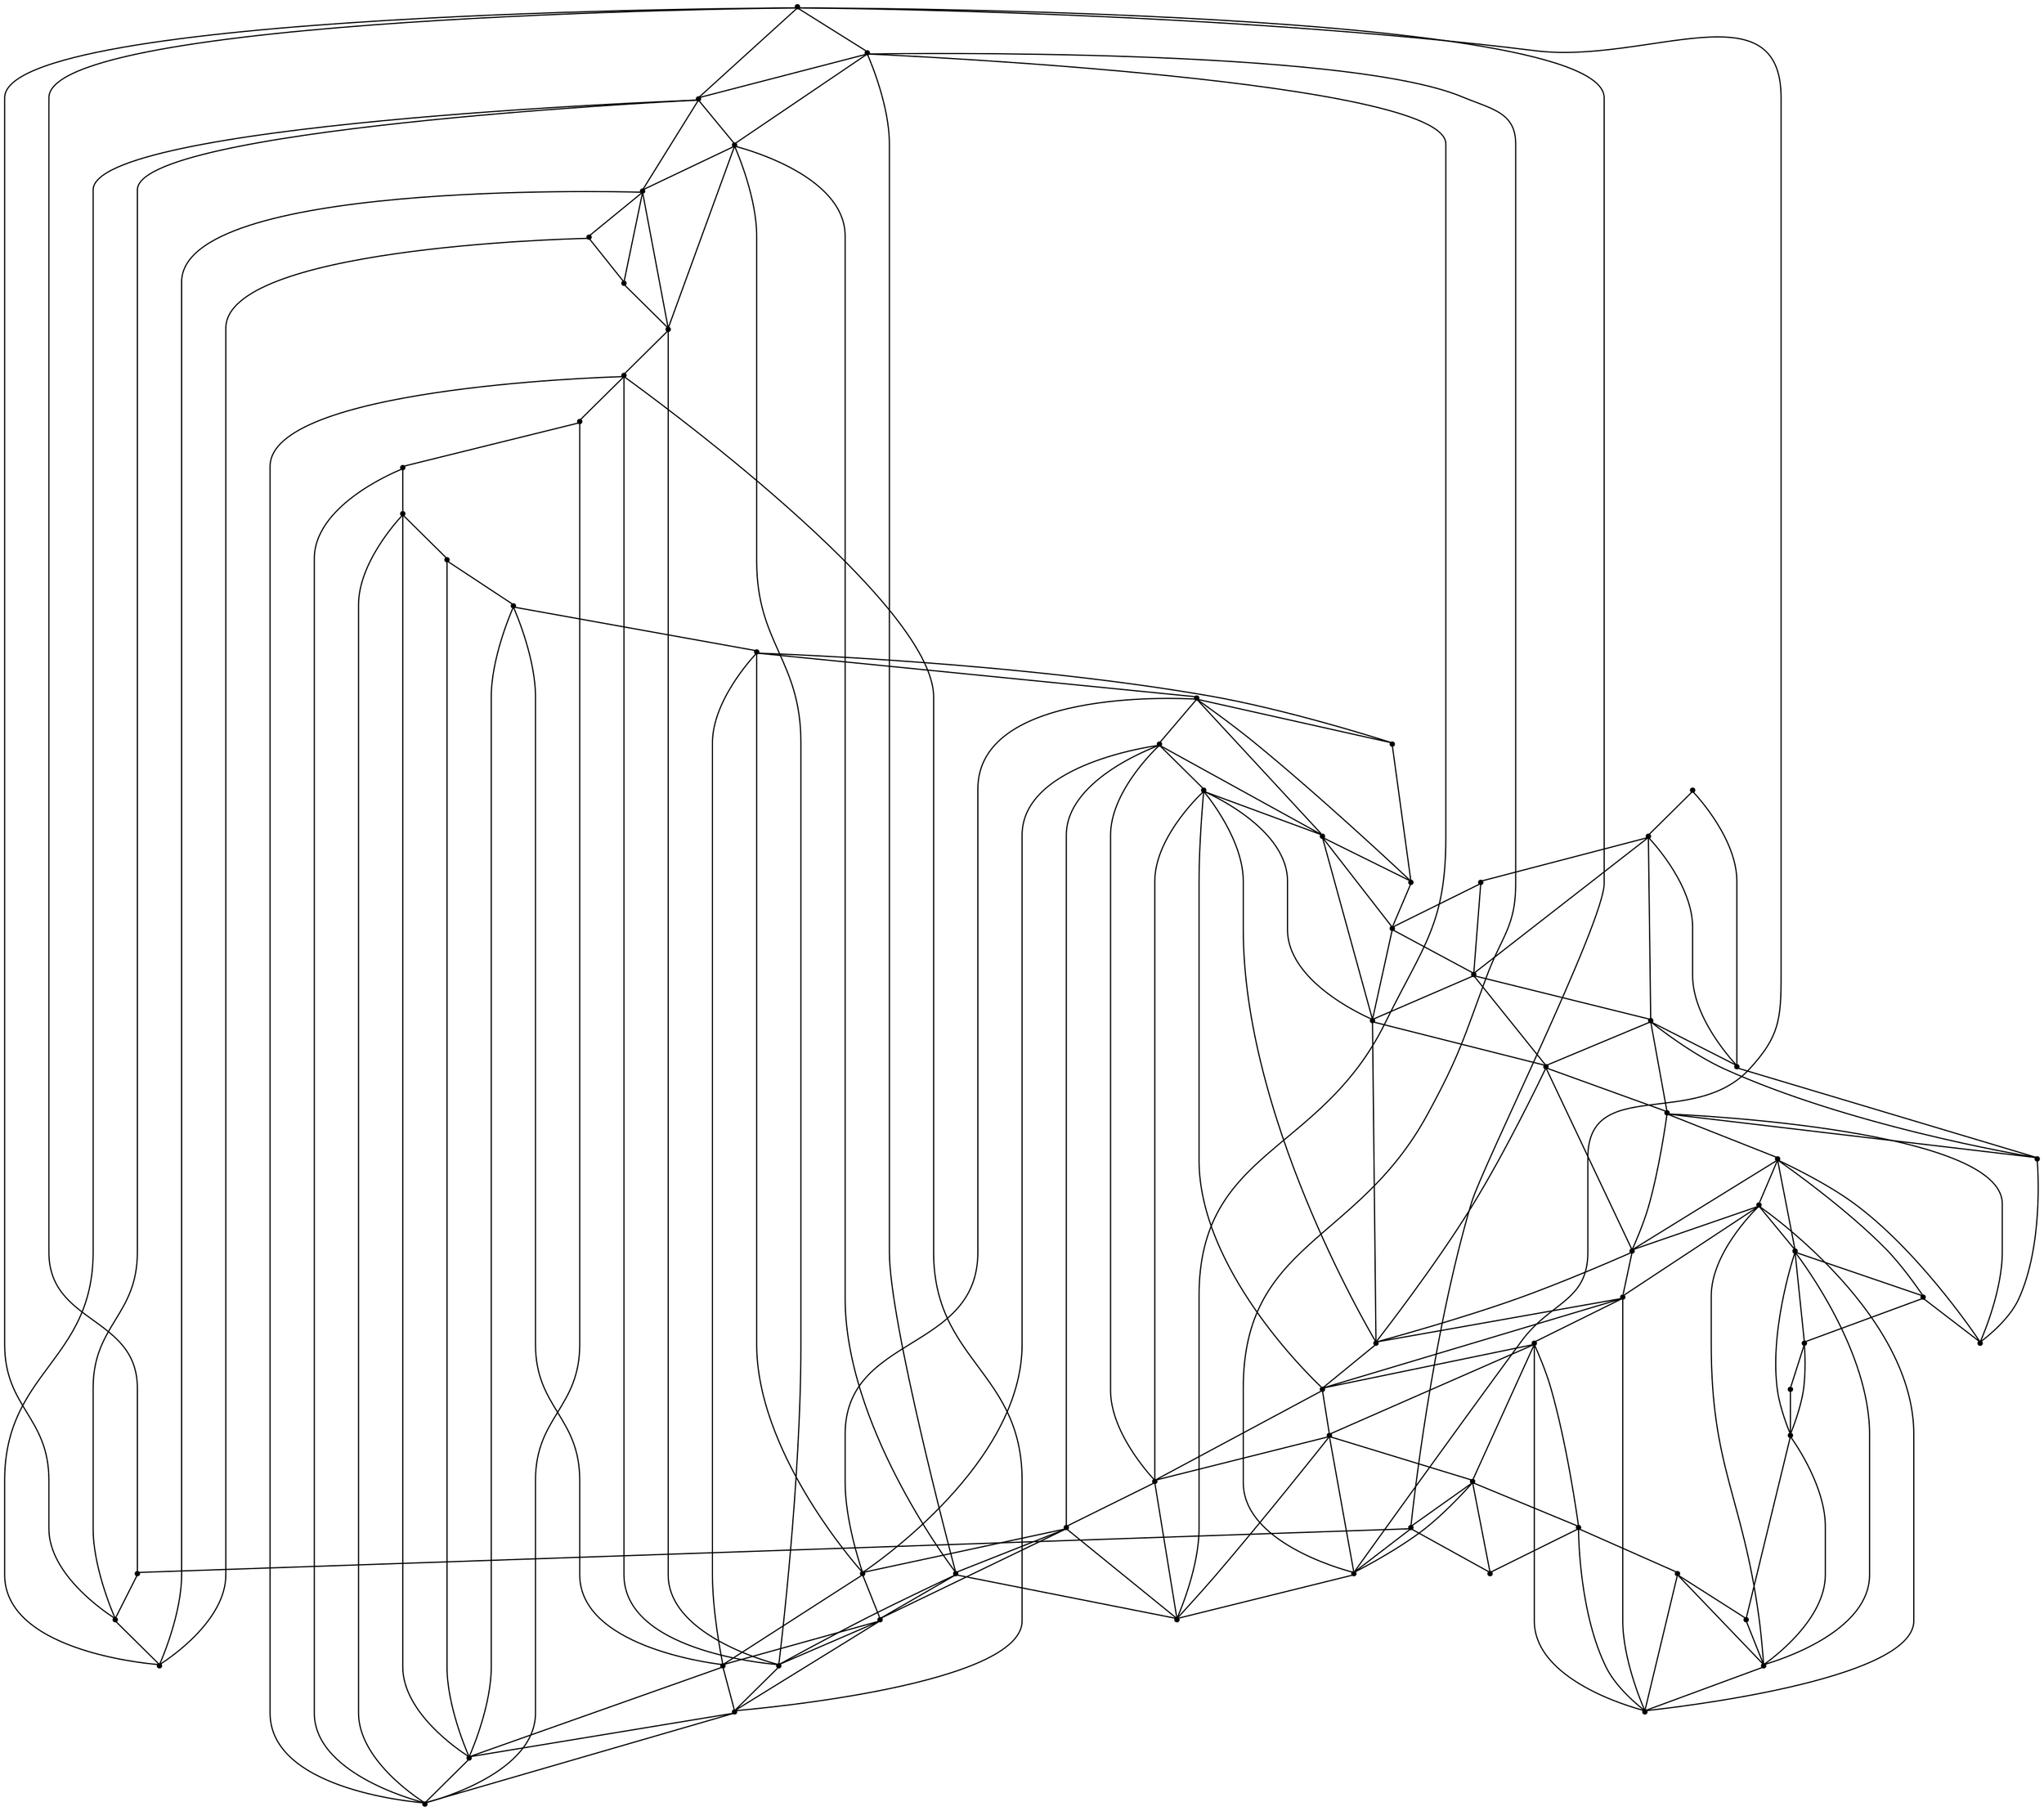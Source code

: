 graph {
  node [shape=point,comment="{\"directed\":false,\"doi\":\"10.1007/978-3-662-45803-7_12\",\"figure\":\"? (6)\"}"]

  v0 [pos="1467.3912681643799,2079.393938668051"]
  v1 [pos="1491.3668866371193,2065.8076460171264"]
  v2 [pos="1516.489139674109,2051.5711155958006"]
  v3 [pos="1539.163644128486,2038.0139570574609"]
  v4 [pos="1539.784997649431,1927.1310512374462"]
  v5 [pos="1524.257140296598,1900.6505601384888"]
  v6 [pos="1539.0927668171678,1957.242492437605"]
  v7 [pos="1524.2570130482832,2012.1962988256114"]
  v8 [pos="1539.163644128486,2067.812938080726"]
  v9 [pos="1524.2571402965978,1982.0806592598838"]
  v10 [pos="1524.2570130482832,2093.6223268046365"]
  v11 [pos="1516.4765420909484,1940.337964308771"]
  v12 [pos="1403.8246270255172,1970.4411360009908"]
  v13 [pos="1426.6701532149239,1957.2384212952352"]
  v14 [pos="1448.7735672326837,1944.0816341643404"]
  v15 [pos="1473.1619792384859,1930.0492969775078"]
  v16 [pos="1500.177305454075,1914.5036398378447"]
  v17 [pos="1448.7819656214574,2055.314658228171"]
  v18 [pos="1473.1745768216467,2041.2782498989686"]
  v19 [pos="1500.1899030372356,2025.7366639016752"]
  v20 [pos="1498.3093001934822,1884.9547796239335"]
  v21 [pos="1498.4467283734168,1996.9842209138862"]
  v22 [pos="1498.4468556217316,2108.526015681838"]
  v23 [pos="1491.3583610000308,1954.5746219532957"]
  v24 [pos="1468.4877668926174,1884.9589779895027"]
  v25 [pos="1468.6295215152536,1996.9884192794552"]
  v26 [pos="1468.6295215152536,2108.530214047407"]
  v27 [pos="1442.8149103976857,1900.6545040576598"]
  v28 [pos="1467.3827425272916,1968.1609146042204"]
  v29 [pos="1441.5765297984972,2012.8591316927195"]
  v30 [pos="1442.8066392572268,2093.6223268046365"]
  v31 [pos="1420.219681643401,2106.5373898573152"]
  v32 [pos="1442.8067665055414,1982.0806592598838"]
  v33 [pos="1427.9084065657976,1926.4680911471396"]
  v34 [pos="1427.9166777062567,2037.6971712917991"]
  v35 [pos="1376.8216438964594,2096.907357027591"]
  v36 [pos="1352.429159944585,2110.9438925799923"]
  v37 [pos="1403.8369701120484,2081.3658982534967"]
  v38 [pos="1427.9084065657978,2067.817136446295"]
  v39 [pos="1420.1196644680042,1996.2796588374863"]
  v40 [pos="1419.9819817914397,1884.250090324335"]
  v41 [pos="1400.8514701512838,1942.3390580068017"]
  v42 [pos="1370.8841102817105,1912.073040619784"]
  v43 [pos="1345.303381566661,1926.4722895127084"]
  v44 [pos="1394.8597287544499,1898.4867479688592"]
  v45 [pos="1402.0981218909315,2052.6091296769396"]
  v46 [pos="1395.0016106254009,2010.516189258812"]
  v47 [pos="1371.0467336279667,1942.3390580068017"]
  v48 [pos="1330.3924240437566,2012.1922276832415"]
  v49 [pos="1352.4166896097393,2000.0191303274867"]
  v50 [pos="1376.8051016155412,1985.9867931406543"]
  v51 [pos="1372.2851142271552,2052.9177731578616"]
  v52 [pos="1371.0259921526615,2024.0984107673664"]
  v53 [pos="1345.2280505643266,1957.2426196608044"]
  v54 [pos="1346.466431163515,2067.8213348118643"]
  v55 [pos="1352.0413070812142,1888.3898059985809"]
  v56 [pos="1345.3029998217169,2038.013957057461"]
  v57 [pos="1322.607753892035,1940.3420354511409"]
  v58 [pos="1297.4894455528024,1954.5785658724665"]
  v59 [pos="1322.6119530864219,2051.8837029958936"]
  v60 [pos="1297.6187298405928,2065.8451768608493"]
  v61 [pos="1330.3964959898287,1982.0806592598838"]
  v62 [pos="1330.3964959898287,2093.6224540278354"]
  v63 [pos="1330.3924240437564,1900.6505601384888"]
  v64 [pos="1306.3125892012335,1914.5075837570157"]
  v65 [pos="1306.3167883956203,2026.049378524967"]
  v66 [pos="1304.5779401745033,1997.2927371716091"]
  v67 [pos="1304.5821393688902,2108.526015681838"]
  v68 [pos="1304.5778129261887,1885.7509424036575"]

  v0 -- v30 [id="-1",pos="1467.3912681643799,2079.393938668051 1458.6680462551096,2084.7594498652497 1458.6680462551096,2084.7594498652497 1458.6680462551096,2084.7594498652497 1442.8066392572268,2093.6223268046365 1442.8066392572268,2093.6223268046365 1442.8066392572268,2093.6223268046365"]
  v58 -- v66 [id="-2",pos="1297.4894455528024,1954.5785658724665 1304.5779401745033,1997.2927371716091 1304.5779401745033,1997.2927371716091 1304.5779401745033,1997.2927371716091"]
  v66 -- v61 [id="-3",pos="1304.5779401745033,1997.2927371716091 1330.3964959898287,1982.0806592598838 1330.3964959898287,1982.0806592598838 1330.3964959898287,1982.0806592598838"]
  v68 -- v63 [id="-4",pos="1304.5778129261887,1885.7509424036575 1330.3924240437564,1900.6505601384888 1330.3924240437564,1900.6505601384888 1330.3924240437564,1900.6505601384888"]
  v66 -- v48 [id="-5",pos="1304.5779401745033,1997.2927371716091 1330.3924240437566,2012.1922276832415 1330.3924240437566,2012.1922276832415 1330.3924240437566,2012.1922276832415"]
  v68 -- v64 [id="-6",pos="1304.5778129261887,1885.7509424036575 1306.3125892012335,1914.5075837570157 1306.3125892012335,1914.5075837570157 1306.3125892012335,1914.5075837570157"]
  v67 -- v62 [id="-7",pos="1304.5821393688902,2108.526015681838 1330.3964959898287,2093.6224540278354 1330.3964959898287,2093.6224540278354 1330.3964959898287,2093.6224540278354"]
  v64 -- v58 [id="-8",pos="1306.3125892012335,1914.5075837570157 1297.4894455528024,1954.5785658724665 1297.4894455528024,1954.5785658724665 1297.4894455528024,1954.5785658724665"]
  v65 -- v66 [id="-9",pos="1306.3167883956203,2026.049378524967 1304.5779401745033,1997.2927371716091 1304.5779401745033,1997.2927371716091 1304.5779401745033,1997.2927371716091"]
  v65 -- v60 [id="-10",pos="1306.3167883956203,2026.049378524967 1297.6187298405928,2065.8451768608493 1297.6187298405928,2065.8451768608493 1297.6187298405928,2065.8451768608493"]
  v57 -- v53 [id="-11",pos="1322.607753892035,1940.3420354511409 1345.2280505643266,1957.2426196608044 1345.2280505643266,1957.2426196608044 1345.2280505643266,1957.2426196608044"]
  v57 -- v61 [id="-12",pos="1322.607753892035,1940.3420354511409 1330.3964959898287,1982.0806592598838 1330.3964959898287,1982.0806592598838 1330.3964959898287,1982.0806592598838"]
  v57 -- v64 [id="-13",pos="1322.607753892035,1940.3420354511409 1306.3125892012335,1914.5075837570157 1306.3125892012335,1914.5075837570157 1306.3125892012335,1914.5075837570157"]
  v59 -- v54 [id="-14",pos="1322.6119530864219,2051.8837029958936 1346.466431163515,2067.8213348118643 1346.466431163515,2067.8213348118643 1346.466431163515,2067.8213348118643"]
  v59 -- v65 [id="-15",pos="1322.6119530864219,2051.8837029958936 1306.3167883956203,2026.049378524967 1306.3167883956203,2026.049378524967 1306.3167883956203,2026.049378524967"]
  v59 -- v62 [id="-16",pos="1322.6119530864219,2051.8837029958936 1330.3964959898287,2093.6224540278354 1330.3964959898287,2093.6224540278354 1330.3964959898287,2093.6224540278354"]
  v48 -- v56 [id="-17",pos="1330.3924240437566,2012.1922276832415 1345.3029998217169,2038.013957057461 1345.3029998217169,2038.013957057461 1345.3029998217169,2038.013957057461"]
  v61 -- v48 [id="-18",pos="1330.3964959898287,1982.0806592598838 1330.3924240437566,2012.1922276832415 1330.3924240437566,2012.1922276832415 1330.3924240437566,2012.1922276832415"]
  v61 -- v58 [id="-19",pos="1330.3964959898287,1982.0806592598838 1297.4894455528024,1954.5785658724665 1297.4894455528024,1954.5785658724665 1297.4894455528024,1954.5785658724665"]
  v48 -- v59 [id="-20",pos="1330.3924240437566,2012.1922276832415 1322.6119530864219,2051.8837029958936 1322.6119530864219,2051.8837029958936 1322.6119530864219,2051.8837029958936"]
  v48 -- v65 [id="-21",pos="1330.3924240437566,2012.1922276832415 1306.3167883956203,2026.049378524967 1306.3167883956203,2026.049378524967 1306.3167883956203,2026.049378524967"]
  v63 -- v55 [id="-22",pos="1330.3924240437564,1900.6505601384888 1352.0413070812142,1888.3898059985809 1352.0413070812142,1888.3898059985809 1352.0413070812142,1888.3898059985809"]
  v63 -- v43 [id="-23",pos="1330.3924240437564,1900.6505601384888 1345.303381566661,1926.4722895127084 1345.303381566661,1926.4722895127084 1345.303381566661,1926.4722895127084"]
  v63 -- v64 [id="-25",pos="1330.3924240437564,1900.6505601384888 1306.3125892012335,1914.5075837570157 1306.3125892012335,1914.5075837570157 1306.3125892012335,1914.5075837570157"]
  v63 -- v57 [id="-26",pos="1330.3924240437564,1900.6505601384888 1322.607753892035,1940.3420354511409 1322.607753892035,1940.3420354511409 1322.607753892035,1940.3420354511409"]
  v62 -- v54 [id="-27",pos="1330.3964959898287,2093.6224540278354 1346.466431163515,2067.8213348118643 1346.466431163515,2067.8213348118643 1346.466431163515,2067.8213348118643"]
  v62 -- v60 [id="-29",pos="1330.3964959898287,2093.6224540278354 1297.6187298405928,2065.8451768608493 1297.6187298405928,2065.8451768608493 1297.6187298405928,2065.8451768608493"]
  v1 -- v0 [id="-30",pos="1491.3668866371193,2065.8076460171264 1467.3912681643799,2079.393938668051 1467.3912681643799,2079.393938668051 1467.3912681643799,2079.393938668051"]
  v61 -- v49 [id="-31",pos="1330.3964959898287,1982.0806592598838 1352.4166896097393,2000.0191303274867 1352.4166896097393,2000.0191303274867 1352.4166896097393,2000.0191303274867"]
  v62 -- v36 [id="-32",pos="1330.3964959898287,2093.6224540278354 1352.429159944585,2110.9438925799923 1352.429159944585,2110.9438925799923 1352.429159944585,2110.9438925799923"]
  v56 -- v54 [id="-34",pos="1345.3029998217169,2038.013957057461 1346.466431163515,2067.8213348118643 1346.466431163515,2067.8213348118643 1346.466431163515,2067.8213348118643"]
  v53 -- v61 [id="-35",pos="1345.2280505643266,1957.2426196608044 1330.3964959898287,1982.0806592598838 1330.3964959898287,1982.0806592598838 1330.3964959898287,1982.0806592598838"]
  v56 -- v59 [id="-36",pos="1345.3029998217169,2038.013957057461 1322.6119530864219,2051.8837029958936 1322.6119530864219,2051.8837029958936 1322.6119530864219,2051.8837029958936"]
  v59 -- v60 [id="-37",pos="1322.6119530864219,2051.8837029958936 1297.6187298405928,2065.8451768608493 1297.6187298405928,2065.8451768608493 1297.6187298405928,2065.8451768608493"]
  v56 -- v49 [id="-38",pos="1345.3029998217169,2038.013957057461 1352.4166896097393,2000.0191303274867 1352.4166896097393,2000.0191303274867 1352.4166896097393,2000.0191303274867"]
  v43 -- v47 [id="-39",pos="1345.303381566661,1926.4722895127084 1371.0467336279667,1942.3390580068017 1371.0467336279667,1942.3390580068017 1371.0467336279667,1942.3390580068017"]
  v43 -- v57 [id="-40",pos="1345.303381566661,1926.4722895127084 1322.607753892035,1940.3420354511409 1322.607753892035,1940.3420354511409 1322.607753892035,1940.3420354511409"]
  v57 -- v58 [id="-41",pos="1322.607753892035,1940.3420354511409 1297.4894455528024,1954.5785658724665 1297.4894455528024,1954.5785658724665 1297.4894455528024,1954.5785658724665"]
  v56 -- v52 [id="-42",pos="1345.3029998217169,2038.013957057461 1371.0259921526615,2024.0984107673664 1371.0259921526615,2024.0984107673664 1371.0259921526615,2024.0984107673664"]
  v52 -- v46 [id="-43",pos="1371.0259921526615,2024.0984107673664 1395.0016106254009,2010.516189258812 1395.0016106254009,2010.516189258812 1395.0016106254009,2010.516189258812"]
  v46 -- v39 [id="-44",pos="1395.0016106254009,2010.516189258812 1420.1196644680042,1996.2796588374863 1420.1196644680042,1996.2796588374863 1420.1196644680042,1996.2796588374863"]
  v39 -- v32 [id="-45",pos="1420.1196644680042,1996.2796588374863 1442.8067665055414,1982.0806592598838 1442.8067665055414,1982.0806592598838 1442.8067665055414,1982.0806592598838"]
  v53 -- v50 [id="-46",pos="1345.2280505643266,1957.2426196608044 1376.8051016155412,1985.9867931406543 1376.8051016155412,1985.9867931406543 1376.8051016155412,1985.9867931406543"]
  v53 -- v43 [id="-47",pos="1345.2280505643266,1957.2426196608044 1345.303381566661,1926.4722895127084 1345.303381566661,1926.4722895127084 1345.303381566661,1926.4722895127084"]
  v54 -- v35 [id="-48",pos="1346.466431163515,2067.8213348118643 1376.8216438964594,2096.907357027591 1376.8216438964594,2096.907357027591 1376.8216438964594,2096.907357027591"]
  v54 -- v51 [id="-49",pos="1346.466431163515,2067.8213348118643 1372.2851142271552,2052.9177731578616 1372.2851142271552,2052.9177731578616 1372.2851142271552,2052.9177731578616"]
  v55 -- v43 [id="-50",pos="1352.0413070812142,1888.3898059985809 1345.303381566661,1926.4722895127084 1345.303381566661,1926.4722895127084 1345.303381566661,1926.4722895127084"]
  v55 -- v42 [id="-52",pos="1352.0413070812142,1888.3898059985809 1370.8841102817105,1912.073040619784 1370.8841102817105,1912.073040619784 1370.8841102817105,1912.073040619784"]
  v49 -- v53 [id="-53",pos="1352.4166896097393,2000.0191303274867 1345.2280505643266,1957.2426196608044 1345.2280505643266,1957.2426196608044 1345.2280505643266,1957.2426196608044"]
  v49 -- v52 [id="-54",pos="1352.4166896097393,2000.0191303274867 1371.0259921526615,2024.0984107673664 1371.0259921526615,2024.0984107673664 1371.0259921526615,2024.0984107673664"]
  v36 -- v54 [id="-55",pos="1352.429159944585,2110.9438925799923 1346.466431163515,2067.8213348118643 1346.466431163515,2067.8213348118643 1346.466431163515,2067.8213348118643"]
  v42 -- v41 [id="-57",pos="1370.8841102817105,1912.073040619784 1400.8514701512838,1942.3390580068017 1400.8514701512838,1942.3390580068017 1400.8514701512838,1942.3390580068017"]
  v52 -- v45 [id="-58",pos="1371.0259921526615,2024.0984107673664 1402.0981218909315,2052.6091296769396 1402.0981218909315,2052.6091296769396 1402.0981218909315,2052.6091296769396"]
  v52 -- v50 [id="-59",pos="1371.0259921526615,2024.0984107673664 1376.8051016155412,1985.9867931406543 1376.8051016155412,1985.9867931406543 1376.8051016155412,1985.9867931406543"]
  v51 -- v45 [id="-60",pos="1372.2851142271552,2052.9177731578616 1402.0981218909315,2052.6091296769396 1402.0981218909315,2052.6091296769396 1402.0981218909315,2052.6091296769396"]
  v47 -- v53 [id="-61",pos="1371.0467336279667,1942.3390580068017 1345.2280505643266,1957.2426196608044 1345.2280505643266,1957.2426196608044 1345.2280505643266,1957.2426196608044"]
  v47 -- v42 [id="-62",pos="1371.0467336279667,1942.3390580068017 1370.8841102817105,1912.073040619784 1370.8841102817105,1912.073040619784 1370.8841102817105,1912.073040619784"]
  v51 -- v52 [id="-63",pos="1372.2851142271552,2052.9177731578616 1371.0259921526615,2024.0984107673664 1371.0259921526615,2024.0984107673664 1371.0259921526615,2024.0984107673664"]
  v47 -- v12 [id="-64",pos="1371.0467336279667,1942.3390580068017 1403.8246270255172,1970.4411360009908 1403.8246270255172,1970.4411360009908 1403.8246270255172,1970.4411360009908"]
  v47 -- v41 [id="-65",pos="1371.0467336279667,1942.3390580068017 1400.8514701512838,1942.3390580068017 1400.8514701512838,1942.3390580068017 1400.8514701512838,1942.3390580068017"]
  v51 -- v37 [id="-67",pos="1372.2851142271552,2052.9177731578616 1403.8369701120484,2081.3658982534967 1403.8369701120484,2081.3658982534967 1403.8369701120484,2081.3658982534967"]
  v50 -- v47 [id="-68",pos="1376.8051016155412,1985.9867931406543 1371.0467336279667,1942.3390580068017 1371.0467336279667,1942.3390580068017 1371.0467336279667,1942.3390580068017"]
  v50 -- v46 [id="-69",pos="1376.8051016155412,1985.9867931406543 1395.0016106254009,2010.516189258812 1395.0016106254009,2010.516189258812 1395.0016106254009,2010.516189258812"]
  v35 -- v51 [id="-70",pos="1376.8216438964594,2096.907357027591 1372.2851142271552,2052.9177731578616 1372.2851142271552,2052.9177731578616 1372.2851142271552,2052.9177731578616"]
  v50 -- v12 [id="-74",pos="1376.8051016155412,1985.9867931406543 1384.6772231715777,1980.738200063392 1384.6772231715777,1980.738200063392 1384.6772231715777,1980.738200063392 1403.8246270255172,1970.4411360009908 1403.8246270255172,1970.4411360009908 1403.8246270255172,1970.4411360009908"]
  v50 -- v49 [id="-75",pos="1376.8051016155412,1985.9867931406543 1352.4166896097393,2000.0191303274867 1352.4166896097393,2000.0191303274867 1352.4166896097393,2000.0191303274867"]
  v44 -- v33 [id="-78",pos="1394.8597287544499,1898.4867479688592 1427.9084065657976,1926.4680911471396 1427.9084065657976,1926.4680911471396 1427.9084065657976,1926.4680911471396"]
  v46 -- v34 [id="-79",pos="1395.0016106254009,2010.516189258812 1427.9166777062567,2037.6971712917991 1427.9166777062567,2037.6971712917991 1427.9166777062567,2037.6971712917991"]
  v46 -- v12 [id="-80",pos="1395.0016106254009,2010.516189258812 1403.8246270255172,1970.4411360009908 1403.8246270255172,1970.4411360009908 1403.8246270255172,1970.4411360009908"]
  v41 -- v33 [id="-83",pos="1400.8514701512838,1942.3390580068017 1427.9084065657976,1926.4680911471396 1427.9084065657976,1926.4680911471396 1427.9084065657976,1926.4680911471396"]
  v45 -- v34 [id="-84",pos="1402.0981218909315,2052.6091296769396 1427.9166777062567,2037.6971712917991 1427.9166777062567,2037.6971712917991 1427.9166777062567,2037.6971712917991"]
  v41 -- v44 [id="-85",pos="1400.8514701512838,1942.3390580068017 1394.8597287544499,1898.4867479688592 1394.8597287544499,1898.4867479688592 1394.8597287544499,1898.4867479688592"]
  v45 -- v46 [id="-86",pos="1402.0981218909315,2052.6091296769396 1395.0016106254009,2010.516189258812 1395.0016106254009,2010.516189258812 1395.0016106254009,2010.516189258812"]
  v45 -- v38 [id="-87",pos="1402.0981218909315,2052.6091296769396 1427.9084065657978,2067.817136446295 1427.9084065657978,2067.817136446295 1427.9084065657978,2067.817136446295"]
  v12 -- v41 [id="-88",pos="1403.8246270255172,1970.4411360009908 1400.8514701512838,1942.3390580068017 1400.8514701512838,1942.3390580068017 1400.8514701512838,1942.3390580068017"]
  v12 -- v39 [id="-89",pos="1403.8246270255172,1970.4411360009908 1420.1196644680042,1996.2796588374863 1420.1196644680042,1996.2796588374863 1420.1196644680042,1996.2796588374863"]
  v37 -- v45 [id="-90",pos="1403.8369701120484,2081.3658982534967 1402.0981218909315,2052.6091296769396 1402.0981218909315,2052.6091296769396 1402.0981218909315,2052.6091296769396"]
  v37 -- v31 [id="-91",pos="1403.8369701120484,2081.3658982534967 1420.219681643401,2106.5373898573152 1420.219681643401,2106.5373898573152 1420.219681643401,2106.5373898573152"]
  v40 -- v27 [id="-93",pos="1419.9819817914397,1884.250090324335 1442.8149103976857,1900.6545040576598 1442.8149103976857,1900.6545040576598 1442.8149103976857,1900.6545040576598"]
  v40 -- v44 [id="-94",pos="1419.9819817914397,1884.250090324335 1394.8597287544499,1898.4867479688592 1394.8597287544499,1898.4867479688592 1394.8597287544499,1898.4867479688592"]
  v44 -- v42 [id="-95",pos="1394.8597287544499,1898.4867479688592 1370.8841102817105,1912.073040619784 1370.8841102817105,1912.073040619784 1370.8841102817105,1912.073040619784"]
  v42 -- v43 [id="-96",pos="1370.8841102817105,1912.073040619784 1345.303381566661,1926.4722895127084 1345.303381566661,1926.4722895127084 1345.303381566661,1926.4722895127084"]
  v39 -- v13 [id="-97",pos="1420.1196644680042,1996.2796588374863 1426.6701532149239,1957.2384212952352 1426.6701532149239,1957.2384212952352 1426.6701532149239,1957.2384212952352"]
  v39 -- v29 [id="-98",pos="1420.1196644680042,1996.2796588374863 1441.5765297984972,2012.8591316927195 1441.5765297984972,2012.8591316927195 1441.5765297984972,2012.8591316927195"]
  v31 -- v38 [id="-99",pos="1420.219681643401,2106.5373898573152 1427.9084065657978,2067.817136446295 1427.9084065657978,2067.817136446295 1427.9084065657978,2067.817136446295"]
  v13 -- v41 [id="-101",pos="1426.6701532149239,1957.2384212952352 1400.8514701512838,1942.3390580068017 1400.8514701512838,1942.3390580068017 1400.8514701512838,1942.3390580068017"]
  v34 -- v29 [id="-102",pos="1427.9166777062567,2037.6971712917991 1441.5765297984972,2012.8591316927195 1441.5765297984972,2012.8591316927195 1441.5765297984972,2012.8591316927195"]
  v33 -- v40 [id="-103",pos="1427.9084065657976,1926.4680911471396 1419.9819817914397,1884.250090324335 1419.9819817914397,1884.250090324335 1419.9819817914397,1884.250090324335"]
  v34 -- v39 [id="-105",pos="1427.9166777062567,2037.6971712917991 1420.1196644680042,1996.2796588374863 1420.1196644680042,1996.2796588374863 1420.1196644680042,1996.2796588374863"]
  v38 -- v30 [id="-106",pos="1427.9084065657978,2067.817136446295 1442.8066392572268,2093.6223268046365 1442.8066392572268,2093.6223268046365 1442.8066392572268,2093.6223268046365"]
  v34 -- v38 [id="-107",pos="1427.9166777062567,2037.6971712917991 1427.9084065657978,2067.817136446295 1427.9084065657978,2067.817136446295 1427.9084065657978,2067.817136446295"]
  v13 -- v32 [id="-108",pos="1426.6701532149239,1957.2384212952352 1442.8067665055414,1982.0806592598838 1442.8067665055414,1982.0806592598838 1442.8067665055414,1982.0806592598838"]
  v33 -- v13 [id="-109",pos="1427.9084065657976,1926.4680911471396 1426.6701532149239,1957.2384212952352 1426.6701532149239,1957.2384212952352 1426.6701532149239,1957.2384212952352"]
  v13 -- v14 [id="-111",pos="1426.6701532149239,1957.2384212952352 1448.7735672326837,1944.0816341643404 1448.7735672326837,1944.0816341643404 1448.7735672326837,1944.0816341643404"]
  v14 -- v15 [id="-112",pos="1448.7735672326837,1944.0816341643404 1473.1619792384859,1930.0492969775078 1473.1619792384859,1930.0492969775078 1473.1619792384859,1930.0492969775078"]
  v15 -- v16 [id="-113",pos="1473.1619792384859,1930.0492969775078 1500.177305454075,1914.5036398378447 1500.177305454075,1914.5036398378447 1500.177305454075,1914.5036398378447"]
  v16 -- v5 [id="-114",pos="1500.177305454075,1914.5036398378447 1524.257140296598,1900.6505601384888 1524.257140296598,1900.6505601384888 1524.257140296598,1900.6505601384888"]
  v33 -- v14 [id="-115",pos="1427.9084065657976,1926.4680911471396 1448.7735672326837,1944.0816341643404 1448.7735672326837,1944.0816341643404 1448.7735672326837,1944.0816341643404"]
  v34 -- v17 [id="-116",pos="1427.9166777062567,2037.6971712917991 1448.7819656214574,2055.314658228171 1448.7819656214574,2055.314658228171 1448.7819656214574,2055.314658228171"]
  v38 -- v17 [id="-117",pos="1427.9084065657978,2067.817136446295 1435.4013281438663,2063.956802917187 1435.4013281438663,2063.956802917187 1435.4013281438663,2063.956802917187 1448.7819656214574,2055.314658228171 1448.7819656214574,2055.314658228171 1448.7819656214574,2055.314658228171"]
  v38 -- v37 [id="-118",pos="1427.9084065657978,2067.817136446295 1403.8369701120484,2081.3658982534967 1403.8369701120484,2081.3658982534967 1403.8369701120484,2081.3658982534967"]
  v35 -- v36 [id="-119",pos="1376.8216438964594,2096.907357027591 1352.429159944585,2110.9438925799923 1352.429159944585,2110.9438925799923 1352.429159944585,2110.9438925799923"]
  v29 -- v32 [id="-120",pos="1441.5765297984972,2012.8591316927195 1442.8067665055414,1982.0806592598838 1442.8067665055414,1982.0806592598838 1442.8067665055414,1982.0806592598838"]
  v32 -- v14 [id="-122",pos="1442.8067665055414,1982.0806592598838 1448.7735672326837,1944.0816341643404 1448.7735672326837,1944.0816341643404 1448.7735672326837,1944.0816341643404"]
  v30 -- v17 [id="-123",pos="1442.8066392572268,2093.6223268046365 1448.7819656214574,2055.314658228171 1448.7819656214574,2055.314658228171 1448.7819656214574,2055.314658228171"]
  v27 -- v15 [id="-124",pos="1442.8149103976857,1900.6545040576598 1473.1619792384859,1930.0492969775078 1473.1619792384859,1930.0492969775078 1473.1619792384859,1930.0492969775078"]
  v29 -- v18 [id="-125",pos="1441.5765297984972,2012.8591316927195 1473.1745768216467,2041.2782498989686 1473.1745768216467,2041.2782498989686 1473.1745768216467,2041.2782498989686"]
  v30 -- v26 [id="-126",pos="1442.8066392572268,2093.6223268046365 1468.6295215152536,2108.530214047407 1468.6295215152536,2108.530214047407 1468.6295215152536,2108.530214047407"]
  v32 -- v25 [id="-127",pos="1442.8067665055414,1982.0806592598838 1468.6295215152536,1996.9884192794552 1468.6295215152536,1996.9884192794552 1468.6295215152536,1996.9884192794552"]
  v27 -- v33 [id="-130",pos="1442.8149103976857,1900.6545040576598 1427.9084065657976,1926.4680911471396 1427.9084065657976,1926.4680911471396 1427.9084065657976,1926.4680911471396"]
  v32 -- v28 [id="-131",pos="1442.8067665055414,1982.0806592598838 1467.3827425272916,1968.1609146042204 1467.3827425272916,1968.1609146042204 1467.3827425272916,1968.1609146042204"]
  v28 -- v23 [id="-132",pos="1467.3827425272916,1968.1609146042204 1491.3583610000308,1954.5746219532957 1491.3583610000308,1954.5746219532957 1491.3583610000308,1954.5746219532957"]
  v23 -- v11 [id="-133",pos="1491.3583610000308,1954.5746219532957 1516.4765420909484,1940.337964308771 1516.4765420909484,1940.337964308771 1516.4765420909484,1940.337964308771"]
  v11 -- v4 [id="-134",pos="1516.4765420909484,1940.337964308771 1539.784997649431,1927.1310512374462 1539.784997649431,1927.1310512374462 1539.784997649431,1927.1310512374462"]
  v14 -- v28 [id="-136",pos="1448.7735672326837,1944.0816341643404 1467.3827425272916,1968.1609146042204 1467.3827425272916,1968.1609146042204 1467.3827425272916,1968.1609146042204"]
  v14 -- v27 [id="-137",pos="1448.7735672326837,1944.0816341643404 1442.8149103976857,1900.6545040576598 1442.8149103976857,1900.6545040576598 1442.8149103976857,1900.6545040576598"]
  v17 -- v0 [id="-138",pos="1448.7819656214574,2055.314658228171 1467.3912681643799,2079.393938668051 1467.3912681643799,2079.393938668051 1467.3912681643799,2079.393938668051"]
  v17 -- v29 [id="-139",pos="1448.7819656214574,2055.314658228171 1441.5765297984972,2012.8591316927195 1441.5765297984972,2012.8591316927195 1441.5765297984972,2012.8591316927195"]
  v60 -- v67 [id="-140",pos="1297.6187298405928,2065.8451768608493 1304.5821393688902,2108.526015681838 1304.5821393688902,2108.526015681838 1304.5821393688902,2108.526015681838"]
  v30 -- v31 [id="-141",pos="1442.8066392572268,2093.6223268046365 1420.219681643401,2106.5373898573152 1420.219681643401,2106.5373898573152 1420.219681643401,2106.5373898573152"]
  v28 -- v15 [id="-142",pos="1467.3827425272916,1968.1609146042204 1473.1619792384859,1930.0492969775078 1473.1619792384859,1930.0492969775078 1473.1619792384859,1930.0492969775078"]
  v0 -- v18 [id="-143",pos="1467.3912681643799,2079.393938668051 1473.1745768216467,2041.2782498989686 1473.1745768216467,2041.2782498989686 1473.1745768216467,2041.2782498989686"]
  v28 -- v21 [id="-144",pos="1467.3827425272916,1968.1609146042204 1498.4467283734168,1996.9842209138862 1498.4467283734168,1996.9842209138862 1498.4467283734168,1996.9842209138862"]
  v0 -- v22 [id="-145",pos="1467.3912681643799,2079.393938668051 1498.4468556217316,2108.526015681838 1498.4468556217316,2108.526015681838 1498.4468556217316,2108.526015681838"]
  v26 -- v22 [id="-146",pos="1468.6295215152536,2108.530214047407 1498.4468556217316,2108.526015681838 1498.4468556217316,2108.526015681838 1498.4468556217316,2108.526015681838"]
  v25 -- v21 [id="-147",pos="1468.6295215152536,1996.9884192794552 1498.4467283734168,1996.9842209138862 1498.4467283734168,1996.9842209138862 1498.4467283734168,1996.9842209138862"]
  v25 -- v29 [id="-148",pos="1468.6295215152536,1996.9884192794552 1441.5765297984972,2012.8591316927195 1441.5765297984972,2012.8591316927195 1441.5765297984972,2012.8591316927195"]
  v25 -- v28 [id="-149",pos="1468.6295215152536,1996.9884192794552 1467.3827425272916,1968.1609146042204 1467.3827425272916,1968.1609146042204 1467.3827425272916,1968.1609146042204"]
  v24 -- v27 [id="-150",pos="1468.4877668926174,1884.9589779895027 1442.8149103976857,1900.6545040576598 1442.8149103976857,1900.6545040576598 1442.8149103976857,1900.6545040576598"]
  v24 -- v16 [id="-151",pos="1468.4877668926174,1884.9589779895027 1500.177305454075,1914.5036398378447 1500.177305454075,1914.5036398378447 1500.177305454075,1914.5036398378447"]
  v26 -- v0 [id="-153",pos="1468.6295215152536,2108.530214047407 1467.3912681643799,2079.393938668051 1467.3912681643799,2079.393938668051 1467.3912681643799,2079.393938668051"]
  v25 -- v19 [id="-154",pos="1468.6295215152536,1996.9884192794552 1500.1899030372356,2025.7366639016752 1500.1899030372356,2025.7366639016752 1500.1899030372356,2025.7366639016752"]
  v15 -- v23 [id="-155",pos="1473.1619792384859,1930.0492969775078 1491.3583610000308,1954.5746219532957 1491.3583610000308,1954.5746219532957 1491.3583610000308,1954.5746219532957"]
  v18 -- v1 [id="-156",pos="1473.1745768216467,2041.2782498989686 1491.3668866371193,2065.8076460171264 1491.3668866371193,2065.8076460171264 1491.3668866371193,2065.8076460171264"]
  v15 -- v24 [id="-157",pos="1473.1619792384859,1930.0492969775078 1468.4877668926174,1884.9589779895027 1468.4877668926174,1884.9589779895027 1468.4877668926174,1884.9589779895027"]
  v18 -- v25 [id="-158",pos="1473.1745768216467,2041.2782498989686 1468.6295215152536,1996.9884192794552 1468.6295215152536,1996.9884192794552 1468.6295215152536,1996.9884192794552"]
  v23 -- v16 [id="-159",pos="1491.3583610000308,1954.5746219532957 1500.177305454075,1914.5036398378447 1500.177305454075,1914.5036398378447 1500.177305454075,1914.5036398378447"]
  v1 -- v19 [id="-160",pos="1491.3668866371193,2065.8076460171264 1500.1899030372356,2025.7366639016752 1500.1899030372356,2025.7366639016752 1500.1899030372356,2025.7366639016752"]
  v23 -- v9 [id="-161",pos="1491.3583610000308,1954.5746219532957 1524.2571402965978,1982.0806592598838 1524.2571402965978,1982.0806592598838 1524.2571402965978,1982.0806592598838"]
  v1 -- v10 [id="-162",pos="1491.3668866371193,2065.8076460171264 1524.2570130482832,2093.6223268046365 1524.2570130482832,2093.6223268046365 1524.2570130482832,2093.6223268046365"]
  v20 -- v24 [id="-164",pos="1498.3093001934822,1884.9547796239335 1468.4877668926174,1884.9589779895027 1468.4877668926174,1884.9589779895027 1468.4877668926174,1884.9589779895027"]
  v22 -- v10 [id="-165",pos="1498.4468556217316,2108.526015681838 1524.2570130482832,2093.6223268046365 1524.2570130482832,2093.6223268046365 1524.2570130482832,2093.6223268046365"]
  v21 -- v23 [id="-166",pos="1498.4467283734168,1996.9842209138862 1491.3583610000308,1954.5746219532957 1491.3583610000308,1954.5746219532957 1491.3583610000308,1954.5746219532957"]
  v21 -- v9 [id="-167",pos="1498.4467283734168,1996.9842209138862 1524.2571402965978,1982.0806592598838 1524.2571402965978,1982.0806592598838 1524.2571402965978,1982.0806592598838"]
  v22 -- v1 [id="-168",pos="1498.4468556217316,2108.526015681838 1491.3668866371193,2065.8076460171264 1491.3668866371193,2065.8076460171264 1491.3668866371193,2065.8076460171264"]
  v16 -- v11 [id="-170",pos="1500.177305454075,1914.5036398378447 1516.4765420909484,1940.337964308771 1516.4765420909484,1940.337964308771 1516.4765420909484,1940.337964308771"]
  v19 -- v2 [id="-171",pos="1500.1899030372356,2025.7366639016752 1516.489139674109,2051.5711155958006 1516.489139674109,2051.5711155958006 1516.489139674109,2051.5711155958006"]
  v16 -- v20 [id="-172",pos="1500.177305454075,1914.5036398378447 1498.3093001934822,1884.9547796239335 1498.3093001934822,1884.9547796239335 1498.3093001934822,1884.9547796239335"]
  v19 -- v21 [id="-173",pos="1500.1899030372356,2025.7366639016752 1498.4467283734168,1996.9842209138862 1498.4467283734168,1996.9842209138862 1498.4467283734168,1996.9842209138862"]
  v19 -- v7 [id="-174",pos="1500.1899030372356,2025.7366639016752 1524.2570130482832,2012.1962988256114 1524.2570130482832,2012.1962988256114 1524.2570130482832,2012.1962988256114"]
  v11 -- v5 [id="-176",pos="1516.4765420909484,1940.337964308771 1524.257140296598,1900.6505601384888 1524.257140296598,1900.6505601384888 1524.257140296598,1900.6505601384888"]
  v2 -- v7 [id="-177",pos="1516.489139674109,2051.5711155958006 1524.2570130482832,2012.1962988256114 1524.2570130482832,2012.1962988256114 1524.2570130482832,2012.1962988256114"]
  v11 -- v6 [id="-178",pos="1516.4765420909484,1940.337964308771 1539.0927668171678,1957.242492437605 1539.0927668171678,1957.242492437605 1539.0927668171678,1957.242492437605"]
  v2 -- v8 [id="-179",pos="1516.489139674109,2051.5711155958006 1539.163644128486,2067.812938080726 1539.163644128486,2067.812938080726 1539.163644128486,2067.812938080726"]
  v7 -- v21 [id="-180",pos="1524.2570130482832,2012.1962988256114 1498.4467283734168,1996.9842209138862 1498.4467283734168,1996.9842209138862 1498.4467283734168,1996.9842209138862"]
  v5 -- v20 [id="-181",pos="1524.257140296598,1900.6505601384888 1498.3093001934822,1884.9547796239335 1498.3093001934822,1884.9547796239335 1498.3093001934822,1884.9547796239335"]
  v10 -- v8 [id="-182",pos="1524.2570130482832,2093.6223268046365 1539.163644128486,2067.812938080726 1539.163644128486,2067.812938080726 1539.163644128486,2067.812938080726"]
  v19 -- v18 [id="-184",pos="1500.1899030372356,2025.7366639016752 1473.1745768216467,2041.2782498989686 1473.1745768216467,2041.2782498989686 1473.1745768216467,2041.2782498989686"]
  v18 -- v17 [id="-185",pos="1473.1745768216467,2041.2782498989686 1448.7819656214574,2055.314658228171 1448.7819656214574,2055.314658228171 1448.7819656214574,2055.314658228171"]
  v37 -- v35 [id="-186",pos="1403.8369701120484,2081.3658982534967 1376.8216438964594,2096.907357027591 1376.8216438964594,2096.907357027591 1376.8216438964594,2096.907357027591"]
  v9 -- v6 [id="-187",pos="1524.2571402965978,1982.0806592598838 1539.0927668171678,1957.242492437605 1539.0927668171678,1957.242492437605 1539.0927668171678,1957.242492437605"]
  v13 -- v12 [id="-192",pos="1426.6701532149239,1957.2384212952352 1403.8246270255172,1970.4411360009908 1403.8246270255172,1970.4411360009908 1403.8246270255172,1970.4411360009908"]
  v49 -- v48 [id="-193",pos="1352.4166896097393,2000.0191303274867 1330.3924240437566,2012.1922276832415 1330.3924240437566,2012.1922276832415 1330.3924240437566,2012.1922276832415"]
  v7 -- v9 [id="-194",pos="1524.2570130482832,2012.1962988256114 1524.2571402965978,1982.0806592598838 1524.2571402965978,1982.0806592598838 1524.2571402965978,1982.0806592598838"]
  v9 -- v11 [id="-196",pos="1524.2571402965978,1982.0806592598838 1516.4765420909484,1940.337964308771 1516.4765420909484,1940.337964308771 1516.4765420909484,1940.337964308771"]
  v10 -- v2 [id="-199",pos="1524.2570130482832,2093.6223268046365 1516.489139674109,2051.5711155958006 1516.489139674109,2051.5711155958006 1516.489139674109,2051.5711155958006"]
  v3 -- v7 [id="-201",pos="1539.163644128486,2038.0139570574609 1524.2570130482832,2012.1962988256114 1524.2570130482832,2012.1962988256114 1524.2570130482832,2012.1962988256114"]
  v8 -- v3 [id="-202",pos="1539.163644128486,2067.812938080726 1539.163644128486,2038.0139570574609 1539.163644128486,2038.0139570574609 1539.163644128486,2038.0139570574609"]
  v6 -- v4 [id="-204",pos="1539.0927668171678,1957.242492437605 1539.784997649431,1927.1310512374462 1539.784997649431,1927.1310512374462 1539.784997649431,1927.1310512374462"]
  v4 -- v5 [id="-205",pos="1539.784997649431,1927.1310512374462 1524.257140296598,1900.6505601384888 1524.257140296598,1900.6505601384888 1524.257140296598,1900.6505601384888"]
  v3 -- v2 [id="-206",pos="1539.163644128486,2038.0139570574609 1516.489139674109,2051.5711155958006 1516.489139674109,2051.5711155958006 1516.489139674109,2051.5711155958006"]
  v2 -- v1 [id="-207",pos="1516.489139674109,2051.5711155958006 1491.3668866371193,2065.8076460171264 1491.3668866371193,2065.8076460171264 1491.3668866371193,2065.8076460171264"]
  v56 -- v51 [id="-208",pos="1345.3029998217169,2038.013957057461 1372.2851142271552,2052.9177731578616 1372.2851142271552,2052.9177731578616 1372.2851142271552,2052.9177731578616"]
}